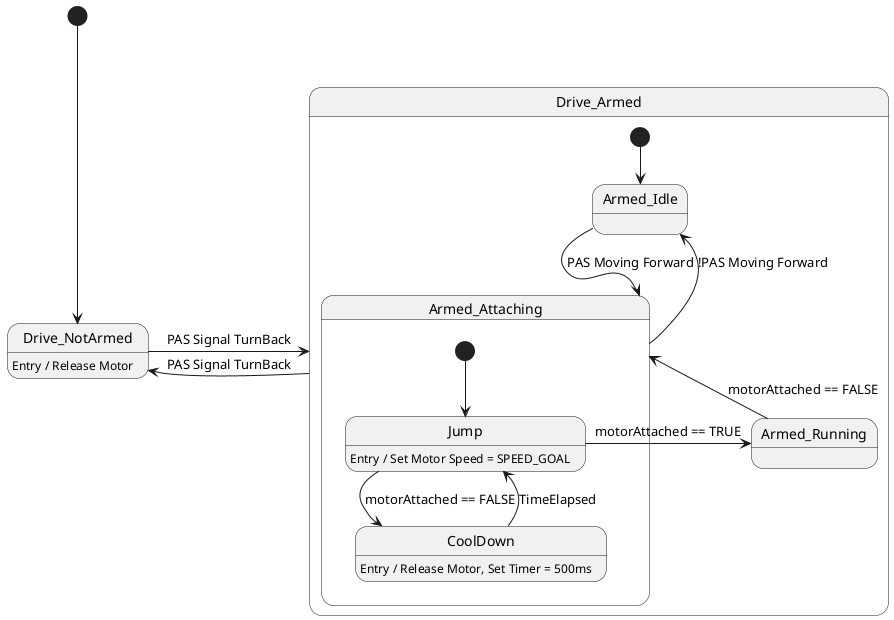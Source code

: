 @startuml
[*] --> Drive_NotArmed
Drive_NotArmed: Entry / Release Motor
Drive_NotArmed -> Drive_Armed : PAS Signal TurnBack
Drive_Armed -left-> Drive_NotArmed : PAS Signal TurnBack
  
state Drive_Armed {
    [*] --> Armed_Idle
    Armed_Idle --> Armed_Attaching : PAS Moving Forward
    state Armed_Attaching {
        [*] --> Jump
        Jump --> CoolDown : motorAttached == FALSE
        CoolDown --> Jump : TimeElapsed
        Jump : Entry / Set Motor Speed = SPEED_GOAL
        CoolDown :  Entry / Release Motor, Set Timer = 500ms
    }
    
    Jump -> Armed_Running : motorAttached == TRUE
    Armed_Running --> Armed_Attaching : motorAttached == FALSE
    
    Armed_Attaching --> Armed_Idle: !PAS Moving Forward
}

@enduml